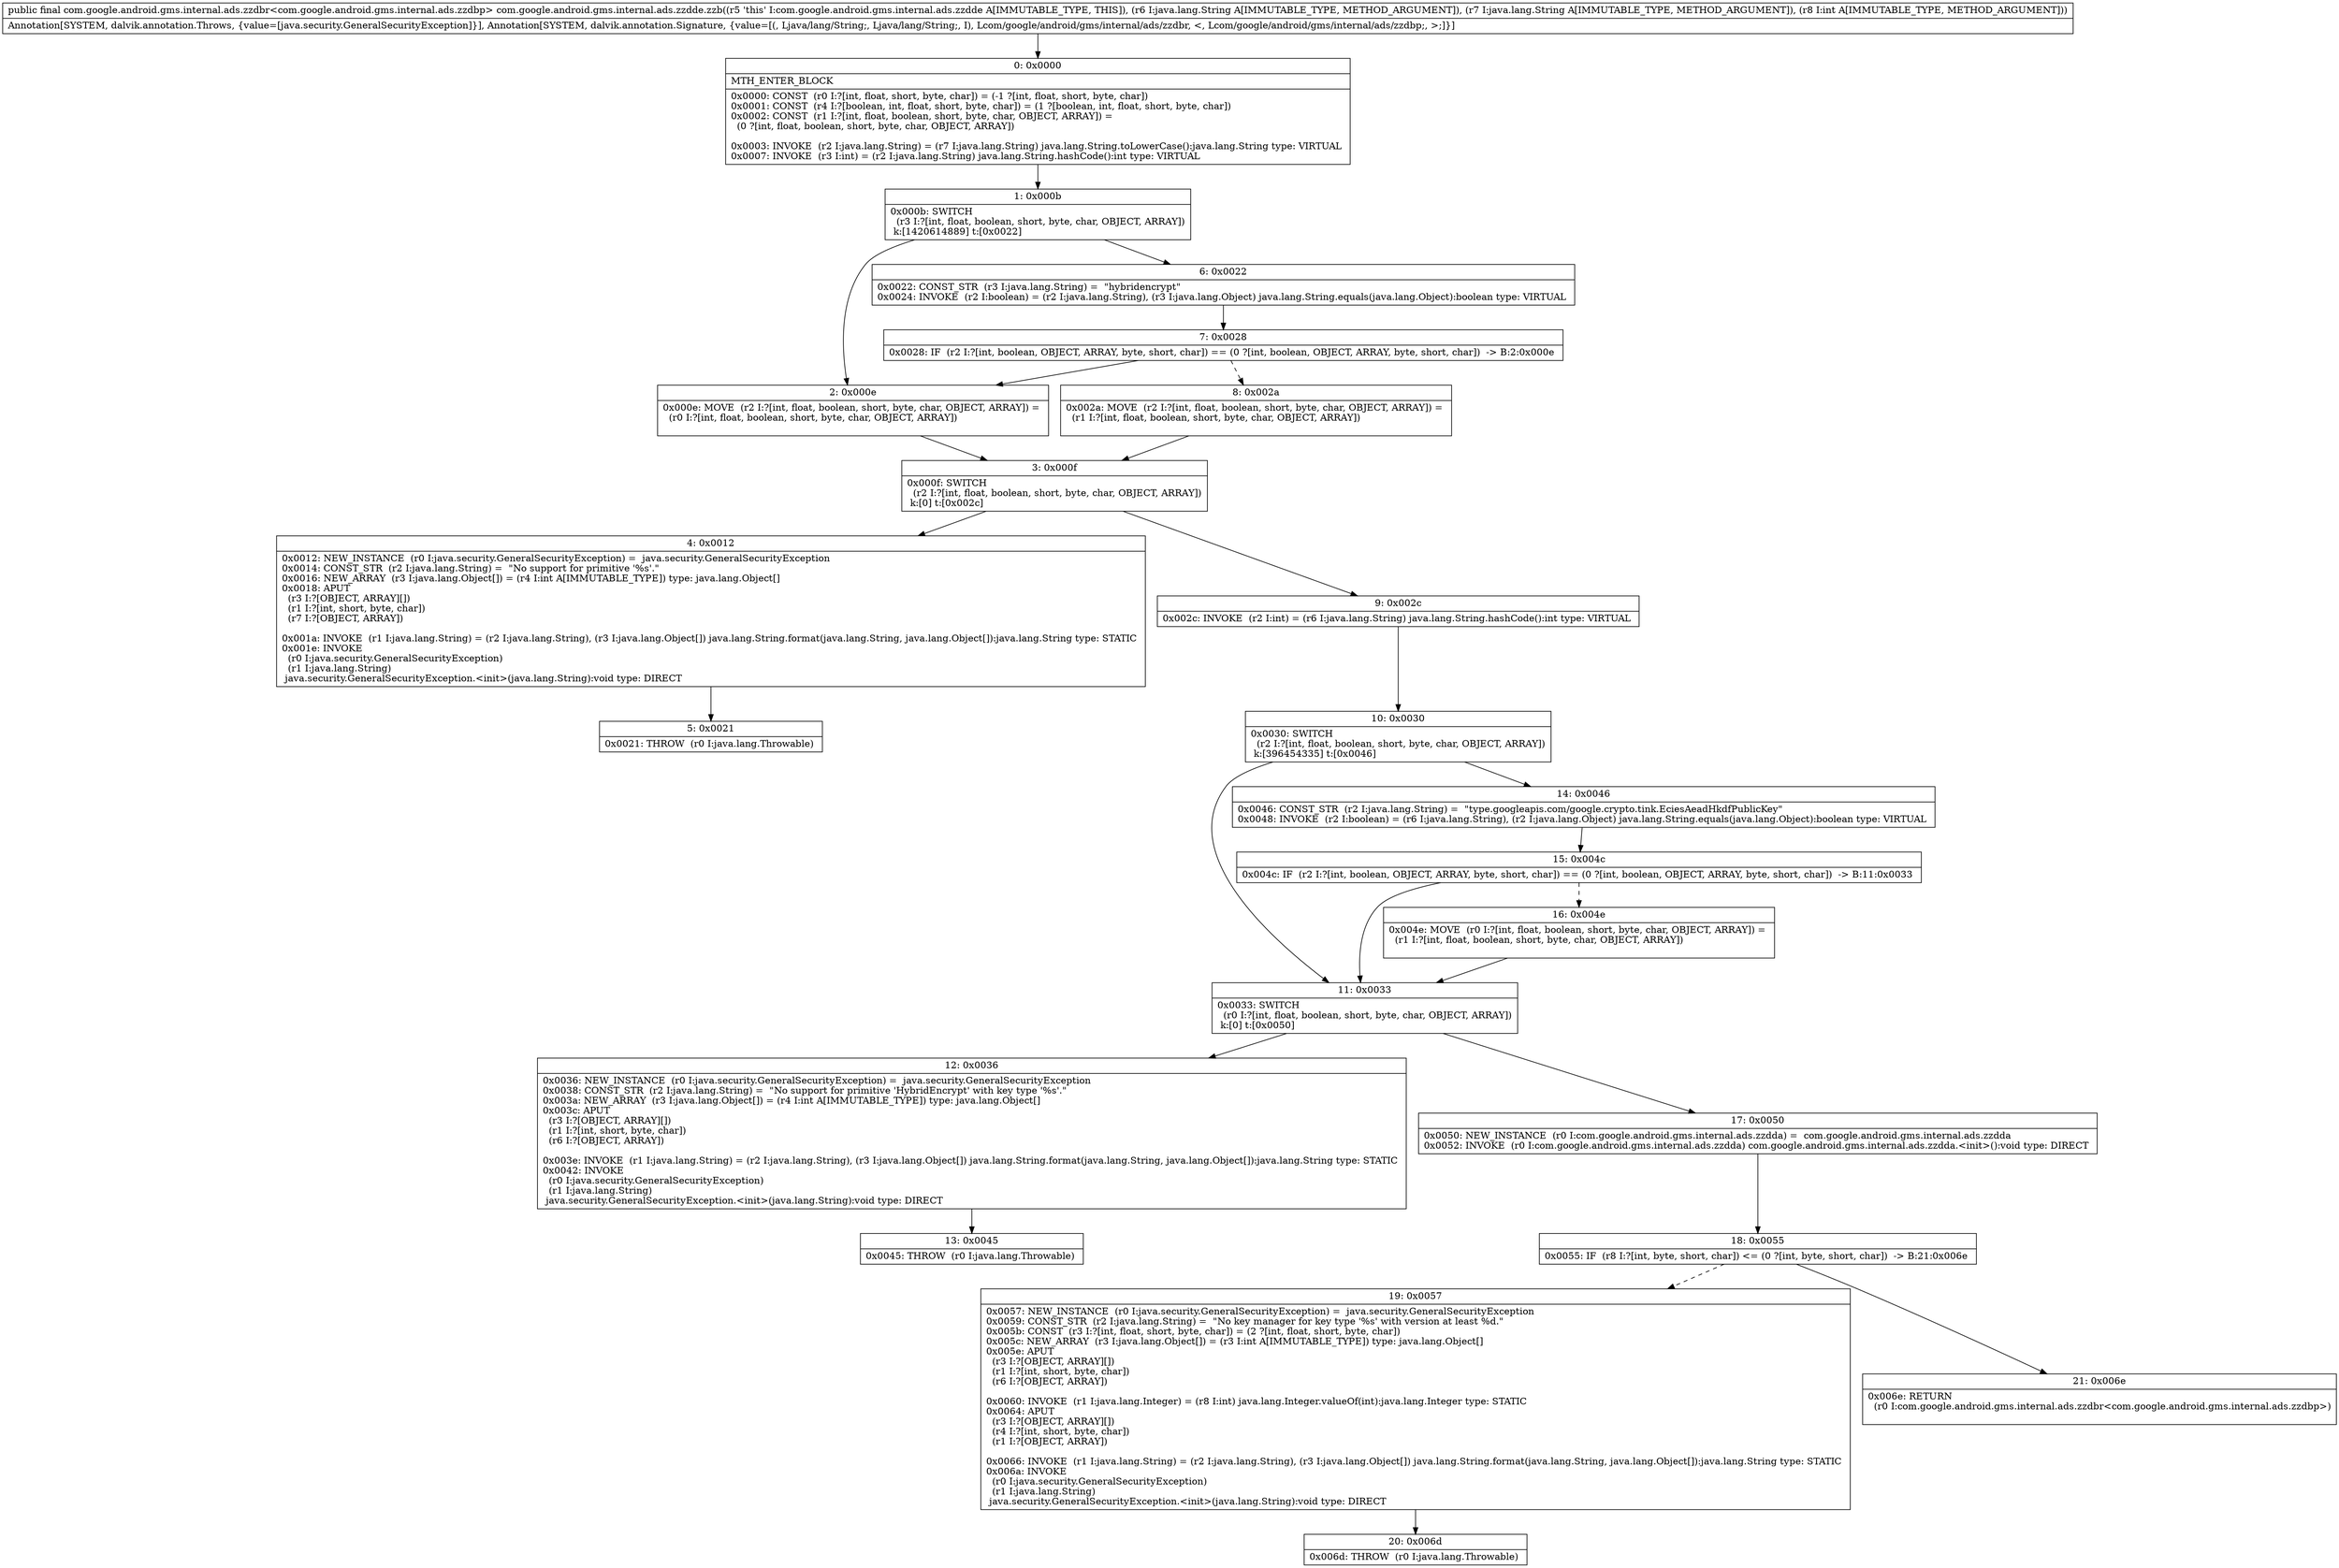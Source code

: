 digraph "CFG forcom.google.android.gms.internal.ads.zzdde.zzb(Ljava\/lang\/String;Ljava\/lang\/String;I)Lcom\/google\/android\/gms\/internal\/ads\/zzdbr;" {
Node_0 [shape=record,label="{0\:\ 0x0000|MTH_ENTER_BLOCK\l|0x0000: CONST  (r0 I:?[int, float, short, byte, char]) = (\-1 ?[int, float, short, byte, char]) \l0x0001: CONST  (r4 I:?[boolean, int, float, short, byte, char]) = (1 ?[boolean, int, float, short, byte, char]) \l0x0002: CONST  (r1 I:?[int, float, boolean, short, byte, char, OBJECT, ARRAY]) = \l  (0 ?[int, float, boolean, short, byte, char, OBJECT, ARRAY])\l \l0x0003: INVOKE  (r2 I:java.lang.String) = (r7 I:java.lang.String) java.lang.String.toLowerCase():java.lang.String type: VIRTUAL \l0x0007: INVOKE  (r3 I:int) = (r2 I:java.lang.String) java.lang.String.hashCode():int type: VIRTUAL \l}"];
Node_1 [shape=record,label="{1\:\ 0x000b|0x000b: SWITCH  \l  (r3 I:?[int, float, boolean, short, byte, char, OBJECT, ARRAY])\l k:[1420614889] t:[0x0022] \l}"];
Node_2 [shape=record,label="{2\:\ 0x000e|0x000e: MOVE  (r2 I:?[int, float, boolean, short, byte, char, OBJECT, ARRAY]) = \l  (r0 I:?[int, float, boolean, short, byte, char, OBJECT, ARRAY])\l \l}"];
Node_3 [shape=record,label="{3\:\ 0x000f|0x000f: SWITCH  \l  (r2 I:?[int, float, boolean, short, byte, char, OBJECT, ARRAY])\l k:[0] t:[0x002c] \l}"];
Node_4 [shape=record,label="{4\:\ 0x0012|0x0012: NEW_INSTANCE  (r0 I:java.security.GeneralSecurityException) =  java.security.GeneralSecurityException \l0x0014: CONST_STR  (r2 I:java.lang.String) =  \"No support for primitive '%s'.\" \l0x0016: NEW_ARRAY  (r3 I:java.lang.Object[]) = (r4 I:int A[IMMUTABLE_TYPE]) type: java.lang.Object[] \l0x0018: APUT  \l  (r3 I:?[OBJECT, ARRAY][])\l  (r1 I:?[int, short, byte, char])\l  (r7 I:?[OBJECT, ARRAY])\l \l0x001a: INVOKE  (r1 I:java.lang.String) = (r2 I:java.lang.String), (r3 I:java.lang.Object[]) java.lang.String.format(java.lang.String, java.lang.Object[]):java.lang.String type: STATIC \l0x001e: INVOKE  \l  (r0 I:java.security.GeneralSecurityException)\l  (r1 I:java.lang.String)\l java.security.GeneralSecurityException.\<init\>(java.lang.String):void type: DIRECT \l}"];
Node_5 [shape=record,label="{5\:\ 0x0021|0x0021: THROW  (r0 I:java.lang.Throwable) \l}"];
Node_6 [shape=record,label="{6\:\ 0x0022|0x0022: CONST_STR  (r3 I:java.lang.String) =  \"hybridencrypt\" \l0x0024: INVOKE  (r2 I:boolean) = (r2 I:java.lang.String), (r3 I:java.lang.Object) java.lang.String.equals(java.lang.Object):boolean type: VIRTUAL \l}"];
Node_7 [shape=record,label="{7\:\ 0x0028|0x0028: IF  (r2 I:?[int, boolean, OBJECT, ARRAY, byte, short, char]) == (0 ?[int, boolean, OBJECT, ARRAY, byte, short, char])  \-\> B:2:0x000e \l}"];
Node_8 [shape=record,label="{8\:\ 0x002a|0x002a: MOVE  (r2 I:?[int, float, boolean, short, byte, char, OBJECT, ARRAY]) = \l  (r1 I:?[int, float, boolean, short, byte, char, OBJECT, ARRAY])\l \l}"];
Node_9 [shape=record,label="{9\:\ 0x002c|0x002c: INVOKE  (r2 I:int) = (r6 I:java.lang.String) java.lang.String.hashCode():int type: VIRTUAL \l}"];
Node_10 [shape=record,label="{10\:\ 0x0030|0x0030: SWITCH  \l  (r2 I:?[int, float, boolean, short, byte, char, OBJECT, ARRAY])\l k:[396454335] t:[0x0046] \l}"];
Node_11 [shape=record,label="{11\:\ 0x0033|0x0033: SWITCH  \l  (r0 I:?[int, float, boolean, short, byte, char, OBJECT, ARRAY])\l k:[0] t:[0x0050] \l}"];
Node_12 [shape=record,label="{12\:\ 0x0036|0x0036: NEW_INSTANCE  (r0 I:java.security.GeneralSecurityException) =  java.security.GeneralSecurityException \l0x0038: CONST_STR  (r2 I:java.lang.String) =  \"No support for primitive 'HybridEncrypt' with key type '%s'.\" \l0x003a: NEW_ARRAY  (r3 I:java.lang.Object[]) = (r4 I:int A[IMMUTABLE_TYPE]) type: java.lang.Object[] \l0x003c: APUT  \l  (r3 I:?[OBJECT, ARRAY][])\l  (r1 I:?[int, short, byte, char])\l  (r6 I:?[OBJECT, ARRAY])\l \l0x003e: INVOKE  (r1 I:java.lang.String) = (r2 I:java.lang.String), (r3 I:java.lang.Object[]) java.lang.String.format(java.lang.String, java.lang.Object[]):java.lang.String type: STATIC \l0x0042: INVOKE  \l  (r0 I:java.security.GeneralSecurityException)\l  (r1 I:java.lang.String)\l java.security.GeneralSecurityException.\<init\>(java.lang.String):void type: DIRECT \l}"];
Node_13 [shape=record,label="{13\:\ 0x0045|0x0045: THROW  (r0 I:java.lang.Throwable) \l}"];
Node_14 [shape=record,label="{14\:\ 0x0046|0x0046: CONST_STR  (r2 I:java.lang.String) =  \"type.googleapis.com\/google.crypto.tink.EciesAeadHkdfPublicKey\" \l0x0048: INVOKE  (r2 I:boolean) = (r6 I:java.lang.String), (r2 I:java.lang.Object) java.lang.String.equals(java.lang.Object):boolean type: VIRTUAL \l}"];
Node_15 [shape=record,label="{15\:\ 0x004c|0x004c: IF  (r2 I:?[int, boolean, OBJECT, ARRAY, byte, short, char]) == (0 ?[int, boolean, OBJECT, ARRAY, byte, short, char])  \-\> B:11:0x0033 \l}"];
Node_16 [shape=record,label="{16\:\ 0x004e|0x004e: MOVE  (r0 I:?[int, float, boolean, short, byte, char, OBJECT, ARRAY]) = \l  (r1 I:?[int, float, boolean, short, byte, char, OBJECT, ARRAY])\l \l}"];
Node_17 [shape=record,label="{17\:\ 0x0050|0x0050: NEW_INSTANCE  (r0 I:com.google.android.gms.internal.ads.zzdda) =  com.google.android.gms.internal.ads.zzdda \l0x0052: INVOKE  (r0 I:com.google.android.gms.internal.ads.zzdda) com.google.android.gms.internal.ads.zzdda.\<init\>():void type: DIRECT \l}"];
Node_18 [shape=record,label="{18\:\ 0x0055|0x0055: IF  (r8 I:?[int, byte, short, char]) \<= (0 ?[int, byte, short, char])  \-\> B:21:0x006e \l}"];
Node_19 [shape=record,label="{19\:\ 0x0057|0x0057: NEW_INSTANCE  (r0 I:java.security.GeneralSecurityException) =  java.security.GeneralSecurityException \l0x0059: CONST_STR  (r2 I:java.lang.String) =  \"No key manager for key type '%s' with version at least %d.\" \l0x005b: CONST  (r3 I:?[int, float, short, byte, char]) = (2 ?[int, float, short, byte, char]) \l0x005c: NEW_ARRAY  (r3 I:java.lang.Object[]) = (r3 I:int A[IMMUTABLE_TYPE]) type: java.lang.Object[] \l0x005e: APUT  \l  (r3 I:?[OBJECT, ARRAY][])\l  (r1 I:?[int, short, byte, char])\l  (r6 I:?[OBJECT, ARRAY])\l \l0x0060: INVOKE  (r1 I:java.lang.Integer) = (r8 I:int) java.lang.Integer.valueOf(int):java.lang.Integer type: STATIC \l0x0064: APUT  \l  (r3 I:?[OBJECT, ARRAY][])\l  (r4 I:?[int, short, byte, char])\l  (r1 I:?[OBJECT, ARRAY])\l \l0x0066: INVOKE  (r1 I:java.lang.String) = (r2 I:java.lang.String), (r3 I:java.lang.Object[]) java.lang.String.format(java.lang.String, java.lang.Object[]):java.lang.String type: STATIC \l0x006a: INVOKE  \l  (r0 I:java.security.GeneralSecurityException)\l  (r1 I:java.lang.String)\l java.security.GeneralSecurityException.\<init\>(java.lang.String):void type: DIRECT \l}"];
Node_20 [shape=record,label="{20\:\ 0x006d|0x006d: THROW  (r0 I:java.lang.Throwable) \l}"];
Node_21 [shape=record,label="{21\:\ 0x006e|0x006e: RETURN  \l  (r0 I:com.google.android.gms.internal.ads.zzdbr\<com.google.android.gms.internal.ads.zzdbp\>)\l \l}"];
MethodNode[shape=record,label="{public final com.google.android.gms.internal.ads.zzdbr\<com.google.android.gms.internal.ads.zzdbp\> com.google.android.gms.internal.ads.zzdde.zzb((r5 'this' I:com.google.android.gms.internal.ads.zzdde A[IMMUTABLE_TYPE, THIS]), (r6 I:java.lang.String A[IMMUTABLE_TYPE, METHOD_ARGUMENT]), (r7 I:java.lang.String A[IMMUTABLE_TYPE, METHOD_ARGUMENT]), (r8 I:int A[IMMUTABLE_TYPE, METHOD_ARGUMENT]))  | Annotation[SYSTEM, dalvik.annotation.Throws, \{value=[java.security.GeneralSecurityException]\}], Annotation[SYSTEM, dalvik.annotation.Signature, \{value=[(, Ljava\/lang\/String;, Ljava\/lang\/String;, I), Lcom\/google\/android\/gms\/internal\/ads\/zzdbr, \<, Lcom\/google\/android\/gms\/internal\/ads\/zzdbp;, \>;]\}]\l}"];
MethodNode -> Node_0;
Node_0 -> Node_1;
Node_1 -> Node_2;
Node_1 -> Node_6;
Node_2 -> Node_3;
Node_3 -> Node_4;
Node_3 -> Node_9;
Node_4 -> Node_5;
Node_6 -> Node_7;
Node_7 -> Node_2;
Node_7 -> Node_8[style=dashed];
Node_8 -> Node_3;
Node_9 -> Node_10;
Node_10 -> Node_11;
Node_10 -> Node_14;
Node_11 -> Node_12;
Node_11 -> Node_17;
Node_12 -> Node_13;
Node_14 -> Node_15;
Node_15 -> Node_11;
Node_15 -> Node_16[style=dashed];
Node_16 -> Node_11;
Node_17 -> Node_18;
Node_18 -> Node_19[style=dashed];
Node_18 -> Node_21;
Node_19 -> Node_20;
}

